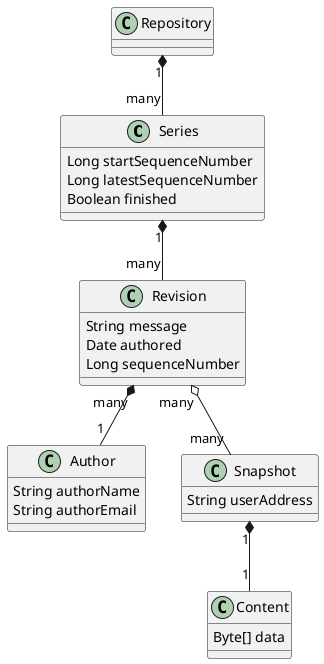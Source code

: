 @startuml Methuselah Model
class Series {
    Long startSequenceNumber
    Long latestSequenceNumber
    Boolean finished
}
class Author {
    String authorName
    String authorEmail
}
class Snapshot {
    String userAddress
}
class Content {
    Byte[] data
}
class Repository

class Revision {
    String message
    Date authored
    Long sequenceNumber
}


Repository "1" *-- "many" Series
Revision "many" o-- "many" Snapshot
Revision "many" *-- "1" Author
Series "1" *-- "many" Revision
Snapshot "1" *-- "1" Content

@enduml